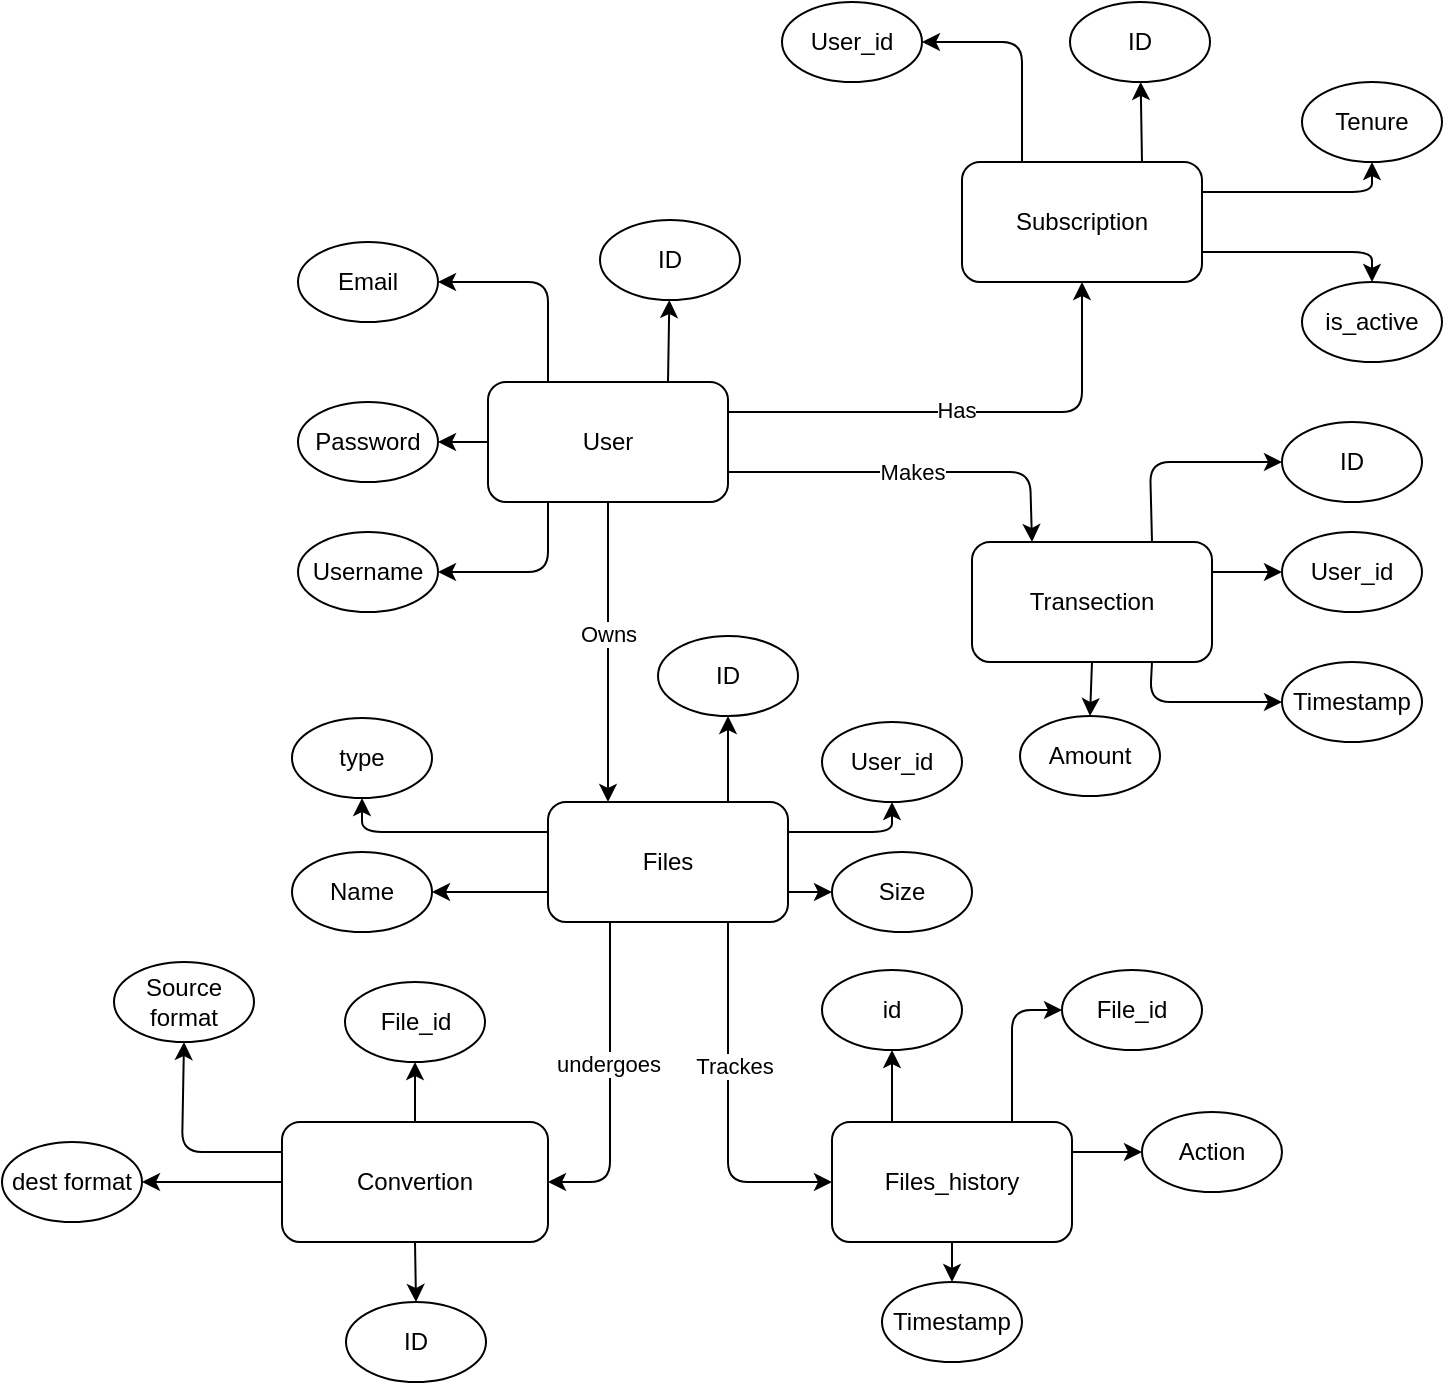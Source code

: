 <mxfile>
    <diagram id="69Pz50lxLtDnJUs-B0nK" name="Page-1">
        <mxGraphModel dx="1851" dy="776" grid="1" gridSize="10" guides="1" tooltips="1" connect="1" arrows="1" fold="1" page="1" pageScale="1" pageWidth="850" pageHeight="1100" math="0" shadow="0">
            <root>
                <mxCell id="0"/>
                <mxCell id="1" parent="0"/>
                <mxCell id="5" value="" style="edgeStyle=none;html=1;exitX=0.75;exitY=0;exitDx=0;exitDy=0;" edge="1" parent="1" source="2" target="3">
                    <mxGeometry relative="1" as="geometry"/>
                </mxCell>
                <mxCell id="10" value="" style="edgeStyle=none;html=1;" edge="1" parent="1" source="2" target="9">
                    <mxGeometry relative="1" as="geometry"/>
                </mxCell>
                <mxCell id="12" value="" style="edgeStyle=none;html=1;exitX=0.25;exitY=1;exitDx=0;exitDy=0;" edge="1" parent="1" source="2" target="11">
                    <mxGeometry relative="1" as="geometry">
                        <Array as="points">
                            <mxPoint x="333" y="285"/>
                        </Array>
                    </mxGeometry>
                </mxCell>
                <mxCell id="29" style="edgeStyle=none;html=1;exitX=1;exitY=0.25;exitDx=0;exitDy=0;" edge="1" parent="1" source="2" target="28">
                    <mxGeometry relative="1" as="geometry">
                        <Array as="points">
                            <mxPoint x="600" y="205"/>
                        </Array>
                    </mxGeometry>
                </mxCell>
                <mxCell id="38" value="Has" style="edgeLabel;html=1;align=center;verticalAlign=middle;resizable=0;points=[];" vertex="1" connectable="0" parent="29">
                    <mxGeometry x="-0.064" y="1" relative="1" as="geometry">
                        <mxPoint as="offset"/>
                    </mxGeometry>
                </mxCell>
                <mxCell id="40" style="edgeStyle=none;html=1;exitX=1;exitY=0.75;exitDx=0;exitDy=0;entryX=0.25;entryY=0;entryDx=0;entryDy=0;" edge="1" parent="1" source="2" target="39">
                    <mxGeometry relative="1" as="geometry">
                        <Array as="points">
                            <mxPoint x="574" y="235"/>
                        </Array>
                    </mxGeometry>
                </mxCell>
                <mxCell id="41" value="Makes" style="edgeLabel;html=1;align=center;verticalAlign=middle;resizable=0;points=[];" vertex="1" connectable="0" parent="40">
                    <mxGeometry x="-0.012" relative="1" as="geometry">
                        <mxPoint as="offset"/>
                    </mxGeometry>
                </mxCell>
                <mxCell id="52" style="edgeStyle=none;html=1;entryX=0.25;entryY=0;entryDx=0;entryDy=0;" edge="1" parent="1" source="2" target="51">
                    <mxGeometry relative="1" as="geometry"/>
                </mxCell>
                <mxCell id="53" value="Owns" style="edgeLabel;html=1;align=center;verticalAlign=middle;resizable=0;points=[];" vertex="1" connectable="0" parent="52">
                    <mxGeometry x="-0.13" relative="1" as="geometry">
                        <mxPoint as="offset"/>
                    </mxGeometry>
                </mxCell>
                <mxCell id="56" style="edgeStyle=none;html=1;exitX=0.25;exitY=0;exitDx=0;exitDy=0;entryX=1;entryY=0.5;entryDx=0;entryDy=0;" edge="1" parent="1" source="2" target="18">
                    <mxGeometry relative="1" as="geometry">
                        <Array as="points">
                            <mxPoint x="333" y="140"/>
                        </Array>
                    </mxGeometry>
                </mxCell>
                <mxCell id="2" value="User" style="rounded=1;whiteSpace=wrap;html=1;" parent="1" vertex="1">
                    <mxGeometry x="303" y="190" width="120" height="60" as="geometry"/>
                </mxCell>
                <mxCell id="3" value="ID" style="ellipse;whiteSpace=wrap;html=1;" vertex="1" parent="1">
                    <mxGeometry x="359" y="109" width="70" height="40" as="geometry"/>
                </mxCell>
                <mxCell id="9" value="Password" style="ellipse;whiteSpace=wrap;html=1;" vertex="1" parent="1">
                    <mxGeometry x="208" y="200" width="70" height="40" as="geometry"/>
                </mxCell>
                <mxCell id="11" value="Username" style="ellipse;whiteSpace=wrap;html=1;" vertex="1" parent="1">
                    <mxGeometry x="208" y="265" width="70" height="40" as="geometry"/>
                </mxCell>
                <mxCell id="18" value="Email" style="ellipse;whiteSpace=wrap;html=1;" vertex="1" parent="1">
                    <mxGeometry x="208" y="120" width="70" height="40" as="geometry"/>
                </mxCell>
                <mxCell id="31" value="" style="edgeStyle=none;html=1;exitX=0.75;exitY=0;exitDx=0;exitDy=0;" edge="1" parent="1" source="28" target="30">
                    <mxGeometry relative="1" as="geometry"/>
                </mxCell>
                <mxCell id="33" style="edgeStyle=none;html=1;exitX=0.25;exitY=0;exitDx=0;exitDy=0;entryX=1;entryY=0.5;entryDx=0;entryDy=0;" edge="1" parent="1" source="28" target="32">
                    <mxGeometry relative="1" as="geometry">
                        <Array as="points">
                            <mxPoint x="570" y="20"/>
                        </Array>
                    </mxGeometry>
                </mxCell>
                <mxCell id="36" style="edgeStyle=none;html=1;exitX=1;exitY=0.75;exitDx=0;exitDy=0;entryX=0.5;entryY=0;entryDx=0;entryDy=0;" edge="1" parent="1" source="28" target="35">
                    <mxGeometry relative="1" as="geometry">
                        <Array as="points">
                            <mxPoint x="745" y="125"/>
                        </Array>
                    </mxGeometry>
                </mxCell>
                <mxCell id="37" style="edgeStyle=none;html=1;exitX=1;exitY=0.25;exitDx=0;exitDy=0;entryX=0.5;entryY=1;entryDx=0;entryDy=0;" edge="1" parent="1" source="28" target="34">
                    <mxGeometry relative="1" as="geometry">
                        <Array as="points">
                            <mxPoint x="745" y="95"/>
                        </Array>
                    </mxGeometry>
                </mxCell>
                <mxCell id="28" value="Subscription" style="rounded=1;whiteSpace=wrap;html=1;" vertex="1" parent="1">
                    <mxGeometry x="540" y="80" width="120" height="60" as="geometry"/>
                </mxCell>
                <mxCell id="30" value="ID" style="ellipse;whiteSpace=wrap;html=1;" vertex="1" parent="1">
                    <mxGeometry x="594" width="70" height="40" as="geometry"/>
                </mxCell>
                <mxCell id="32" value="User_id" style="ellipse;whiteSpace=wrap;html=1;" vertex="1" parent="1">
                    <mxGeometry x="450" width="70" height="40" as="geometry"/>
                </mxCell>
                <mxCell id="34" value="Tenure" style="ellipse;whiteSpace=wrap;html=1;" vertex="1" parent="1">
                    <mxGeometry x="710" y="40" width="70" height="40" as="geometry"/>
                </mxCell>
                <mxCell id="35" value="is_active" style="ellipse;whiteSpace=wrap;html=1;" vertex="1" parent="1">
                    <mxGeometry x="710" y="140" width="70" height="40" as="geometry"/>
                </mxCell>
                <mxCell id="43" style="edgeStyle=none;html=1;exitX=0.75;exitY=0;exitDx=0;exitDy=0;entryX=0;entryY=0.5;entryDx=0;entryDy=0;" edge="1" parent="1" source="39" target="42">
                    <mxGeometry relative="1" as="geometry">
                        <Array as="points">
                            <mxPoint x="634" y="230"/>
                        </Array>
                    </mxGeometry>
                </mxCell>
                <mxCell id="45" style="edgeStyle=none;html=1;exitX=1;exitY=0.25;exitDx=0;exitDy=0;entryX=0;entryY=0.5;entryDx=0;entryDy=0;" edge="1" parent="1" source="39" target="44">
                    <mxGeometry relative="1" as="geometry"/>
                </mxCell>
                <mxCell id="47" style="edgeStyle=none;html=1;exitX=0.75;exitY=1;exitDx=0;exitDy=0;entryX=0;entryY=0.5;entryDx=0;entryDy=0;" edge="1" parent="1" source="39" target="48">
                    <mxGeometry relative="1" as="geometry">
                        <mxPoint x="720" y="360" as="targetPoint"/>
                        <Array as="points">
                            <mxPoint x="634" y="350"/>
                        </Array>
                    </mxGeometry>
                </mxCell>
                <mxCell id="50" style="edgeStyle=none;html=1;exitX=0.5;exitY=1;exitDx=0;exitDy=0;entryX=0.5;entryY=0;entryDx=0;entryDy=0;" edge="1" parent="1" source="39" target="49">
                    <mxGeometry relative="1" as="geometry"/>
                </mxCell>
                <mxCell id="39" value="Transection" style="rounded=1;whiteSpace=wrap;html=1;" vertex="1" parent="1">
                    <mxGeometry x="545" y="270" width="120" height="60" as="geometry"/>
                </mxCell>
                <mxCell id="42" value="ID" style="ellipse;whiteSpace=wrap;html=1;" vertex="1" parent="1">
                    <mxGeometry x="700" y="210" width="70" height="40" as="geometry"/>
                </mxCell>
                <mxCell id="44" value="User_id" style="ellipse;whiteSpace=wrap;html=1;" vertex="1" parent="1">
                    <mxGeometry x="700" y="265" width="70" height="40" as="geometry"/>
                </mxCell>
                <mxCell id="48" value="Timestamp" style="ellipse;whiteSpace=wrap;html=1;" vertex="1" parent="1">
                    <mxGeometry x="700" y="330" width="70" height="40" as="geometry"/>
                </mxCell>
                <mxCell id="49" value="Amount" style="ellipse;whiteSpace=wrap;html=1;" vertex="1" parent="1">
                    <mxGeometry x="569" y="357" width="70" height="40" as="geometry"/>
                </mxCell>
                <mxCell id="55" style="edgeStyle=none;html=1;exitX=0.75;exitY=0;exitDx=0;exitDy=0;entryX=0.5;entryY=1;entryDx=0;entryDy=0;" edge="1" parent="1" source="51" target="54">
                    <mxGeometry relative="1" as="geometry"/>
                </mxCell>
                <mxCell id="58" style="edgeStyle=none;html=1;exitX=1;exitY=0.25;exitDx=0;exitDy=0;entryX=0.5;entryY=1;entryDx=0;entryDy=0;" edge="1" parent="1" source="51" target="57">
                    <mxGeometry relative="1" as="geometry">
                        <Array as="points">
                            <mxPoint x="505" y="415"/>
                        </Array>
                    </mxGeometry>
                </mxCell>
                <mxCell id="60" style="edgeStyle=none;html=1;exitX=1;exitY=0.75;exitDx=0;exitDy=0;entryX=0;entryY=0.5;entryDx=0;entryDy=0;" edge="1" parent="1" source="51" target="59">
                    <mxGeometry relative="1" as="geometry"/>
                </mxCell>
                <mxCell id="62" style="edgeStyle=none;html=1;exitX=0;exitY=0.25;exitDx=0;exitDy=0;entryX=0.5;entryY=1;entryDx=0;entryDy=0;" edge="1" parent="1" source="51" target="61">
                    <mxGeometry relative="1" as="geometry">
                        <Array as="points">
                            <mxPoint x="240" y="415"/>
                        </Array>
                    </mxGeometry>
                </mxCell>
                <mxCell id="64" style="edgeStyle=none;html=1;exitX=0;exitY=0.75;exitDx=0;exitDy=0;entryX=1;entryY=0.5;entryDx=0;entryDy=0;" edge="1" parent="1" source="51" target="63">
                    <mxGeometry relative="1" as="geometry"/>
                </mxCell>
                <mxCell id="66" style="edgeStyle=none;html=1;exitX=0.25;exitY=1;exitDx=0;exitDy=0;entryX=1;entryY=0.5;entryDx=0;entryDy=0;" edge="1" parent="1" target="65">
                    <mxGeometry relative="1" as="geometry">
                        <mxPoint x="364" y="460" as="sourcePoint"/>
                        <mxPoint x="359" y="610" as="targetPoint"/>
                        <Array as="points">
                            <mxPoint x="364" y="590"/>
                        </Array>
                    </mxGeometry>
                </mxCell>
                <mxCell id="69" value="undergoes" style="edgeLabel;html=1;align=center;verticalAlign=middle;resizable=0;points=[];" vertex="1" connectable="0" parent="66">
                    <mxGeometry x="0.105" y="3" relative="1" as="geometry">
                        <mxPoint x="-4" y="-18" as="offset"/>
                    </mxGeometry>
                </mxCell>
                <mxCell id="68" style="edgeStyle=none;html=1;exitX=0.75;exitY=1;exitDx=0;exitDy=0;entryX=0;entryY=0.5;entryDx=0;entryDy=0;" edge="1" parent="1" source="51" target="67">
                    <mxGeometry relative="1" as="geometry">
                        <Array as="points">
                            <mxPoint x="423" y="590"/>
                        </Array>
                    </mxGeometry>
                </mxCell>
                <mxCell id="86" value="Trackes" style="edgeLabel;html=1;align=center;verticalAlign=middle;resizable=0;points=[];" vertex="1" connectable="0" parent="68">
                    <mxGeometry x="-0.142" y="3" relative="1" as="geometry">
                        <mxPoint y="-6" as="offset"/>
                    </mxGeometry>
                </mxCell>
                <mxCell id="51" value="Files" style="rounded=1;whiteSpace=wrap;html=1;" vertex="1" parent="1">
                    <mxGeometry x="333" y="400" width="120" height="60" as="geometry"/>
                </mxCell>
                <mxCell id="54" value="ID" style="ellipse;whiteSpace=wrap;html=1;" vertex="1" parent="1">
                    <mxGeometry x="388" y="317" width="70" height="40" as="geometry"/>
                </mxCell>
                <mxCell id="57" value="User_id" style="ellipse;whiteSpace=wrap;html=1;" vertex="1" parent="1">
                    <mxGeometry x="470" y="360" width="70" height="40" as="geometry"/>
                </mxCell>
                <mxCell id="59" value="Size" style="ellipse;whiteSpace=wrap;html=1;" vertex="1" parent="1">
                    <mxGeometry x="475" y="425" width="70" height="40" as="geometry"/>
                </mxCell>
                <mxCell id="61" value="type" style="ellipse;whiteSpace=wrap;html=1;" vertex="1" parent="1">
                    <mxGeometry x="205" y="358" width="70" height="40" as="geometry"/>
                </mxCell>
                <mxCell id="63" value="Name" style="ellipse;whiteSpace=wrap;html=1;" vertex="1" parent="1">
                    <mxGeometry x="205" y="425" width="70" height="40" as="geometry"/>
                </mxCell>
                <mxCell id="76" style="edgeStyle=none;html=1;exitX=0;exitY=0.5;exitDx=0;exitDy=0;" edge="1" parent="1" source="65" target="75">
                    <mxGeometry relative="1" as="geometry"/>
                </mxCell>
                <mxCell id="77" style="edgeStyle=none;html=1;exitX=0;exitY=0.25;exitDx=0;exitDy=0;entryX=0.5;entryY=1;entryDx=0;entryDy=0;" edge="1" parent="1" source="65" target="74">
                    <mxGeometry relative="1" as="geometry">
                        <Array as="points">
                            <mxPoint x="150" y="575"/>
                        </Array>
                    </mxGeometry>
                </mxCell>
                <mxCell id="78" style="edgeStyle=none;html=1;exitX=0.5;exitY=0;exitDx=0;exitDy=0;entryX=0.5;entryY=1;entryDx=0;entryDy=0;" edge="1" parent="1" source="65" target="72">
                    <mxGeometry relative="1" as="geometry"/>
                </mxCell>
                <mxCell id="91" style="edgeStyle=none;html=1;exitX=0.5;exitY=1;exitDx=0;exitDy=0;entryX=0.5;entryY=0;entryDx=0;entryDy=0;" edge="1" parent="1" source="65" target="80">
                    <mxGeometry relative="1" as="geometry"/>
                </mxCell>
                <mxCell id="65" value="Convertion" style="rounded=1;whiteSpace=wrap;html=1;" vertex="1" parent="1">
                    <mxGeometry x="200" y="560" width="133" height="60" as="geometry"/>
                </mxCell>
                <mxCell id="83" style="edgeStyle=none;html=1;exitX=0.25;exitY=0;exitDx=0;exitDy=0;entryX=0.5;entryY=1;entryDx=0;entryDy=0;" edge="1" parent="1" source="67" target="82">
                    <mxGeometry relative="1" as="geometry"/>
                </mxCell>
                <mxCell id="85" style="edgeStyle=none;html=1;exitX=0.75;exitY=0;exitDx=0;exitDy=0;entryX=0;entryY=0.5;entryDx=0;entryDy=0;" edge="1" parent="1" source="67" target="84">
                    <mxGeometry relative="1" as="geometry">
                        <Array as="points">
                            <mxPoint x="565" y="504"/>
                        </Array>
                    </mxGeometry>
                </mxCell>
                <mxCell id="88" style="edgeStyle=none;html=1;exitX=1;exitY=0.25;exitDx=0;exitDy=0;entryX=0;entryY=0.5;entryDx=0;entryDy=0;" edge="1" parent="1" source="67" target="87">
                    <mxGeometry relative="1" as="geometry"/>
                </mxCell>
                <mxCell id="90" style="edgeStyle=none;html=1;exitX=0.5;exitY=1;exitDx=0;exitDy=0;" edge="1" parent="1" source="67" target="89">
                    <mxGeometry relative="1" as="geometry"/>
                </mxCell>
                <mxCell id="67" value="Files_history" style="rounded=1;whiteSpace=wrap;html=1;" vertex="1" parent="1">
                    <mxGeometry x="475" y="560" width="120" height="60" as="geometry"/>
                </mxCell>
                <mxCell id="72" value="File_id" style="ellipse;whiteSpace=wrap;html=1;" vertex="1" parent="1">
                    <mxGeometry x="231.5" y="490" width="70" height="40" as="geometry"/>
                </mxCell>
                <mxCell id="74" value="Source format" style="ellipse;whiteSpace=wrap;html=1;" vertex="1" parent="1">
                    <mxGeometry x="116" y="480" width="70" height="40" as="geometry"/>
                </mxCell>
                <mxCell id="75" value="dest format" style="ellipse;whiteSpace=wrap;html=1;" vertex="1" parent="1">
                    <mxGeometry x="60" y="570" width="70" height="40" as="geometry"/>
                </mxCell>
                <mxCell id="80" value="ID" style="ellipse;whiteSpace=wrap;html=1;" vertex="1" parent="1">
                    <mxGeometry x="232" y="650" width="70" height="40" as="geometry"/>
                </mxCell>
                <mxCell id="82" value="id" style="ellipse;whiteSpace=wrap;html=1;" vertex="1" parent="1">
                    <mxGeometry x="470" y="484" width="70" height="40" as="geometry"/>
                </mxCell>
                <mxCell id="84" value="File_id" style="ellipse;whiteSpace=wrap;html=1;" vertex="1" parent="1">
                    <mxGeometry x="590" y="484" width="70" height="40" as="geometry"/>
                </mxCell>
                <mxCell id="87" value="Action" style="ellipse;whiteSpace=wrap;html=1;" vertex="1" parent="1">
                    <mxGeometry x="630" y="555" width="70" height="40" as="geometry"/>
                </mxCell>
                <mxCell id="89" value="Timestamp" style="ellipse;whiteSpace=wrap;html=1;" vertex="1" parent="1">
                    <mxGeometry x="500" y="640" width="70" height="40" as="geometry"/>
                </mxCell>
            </root>
        </mxGraphModel>
    </diagram>
</mxfile>